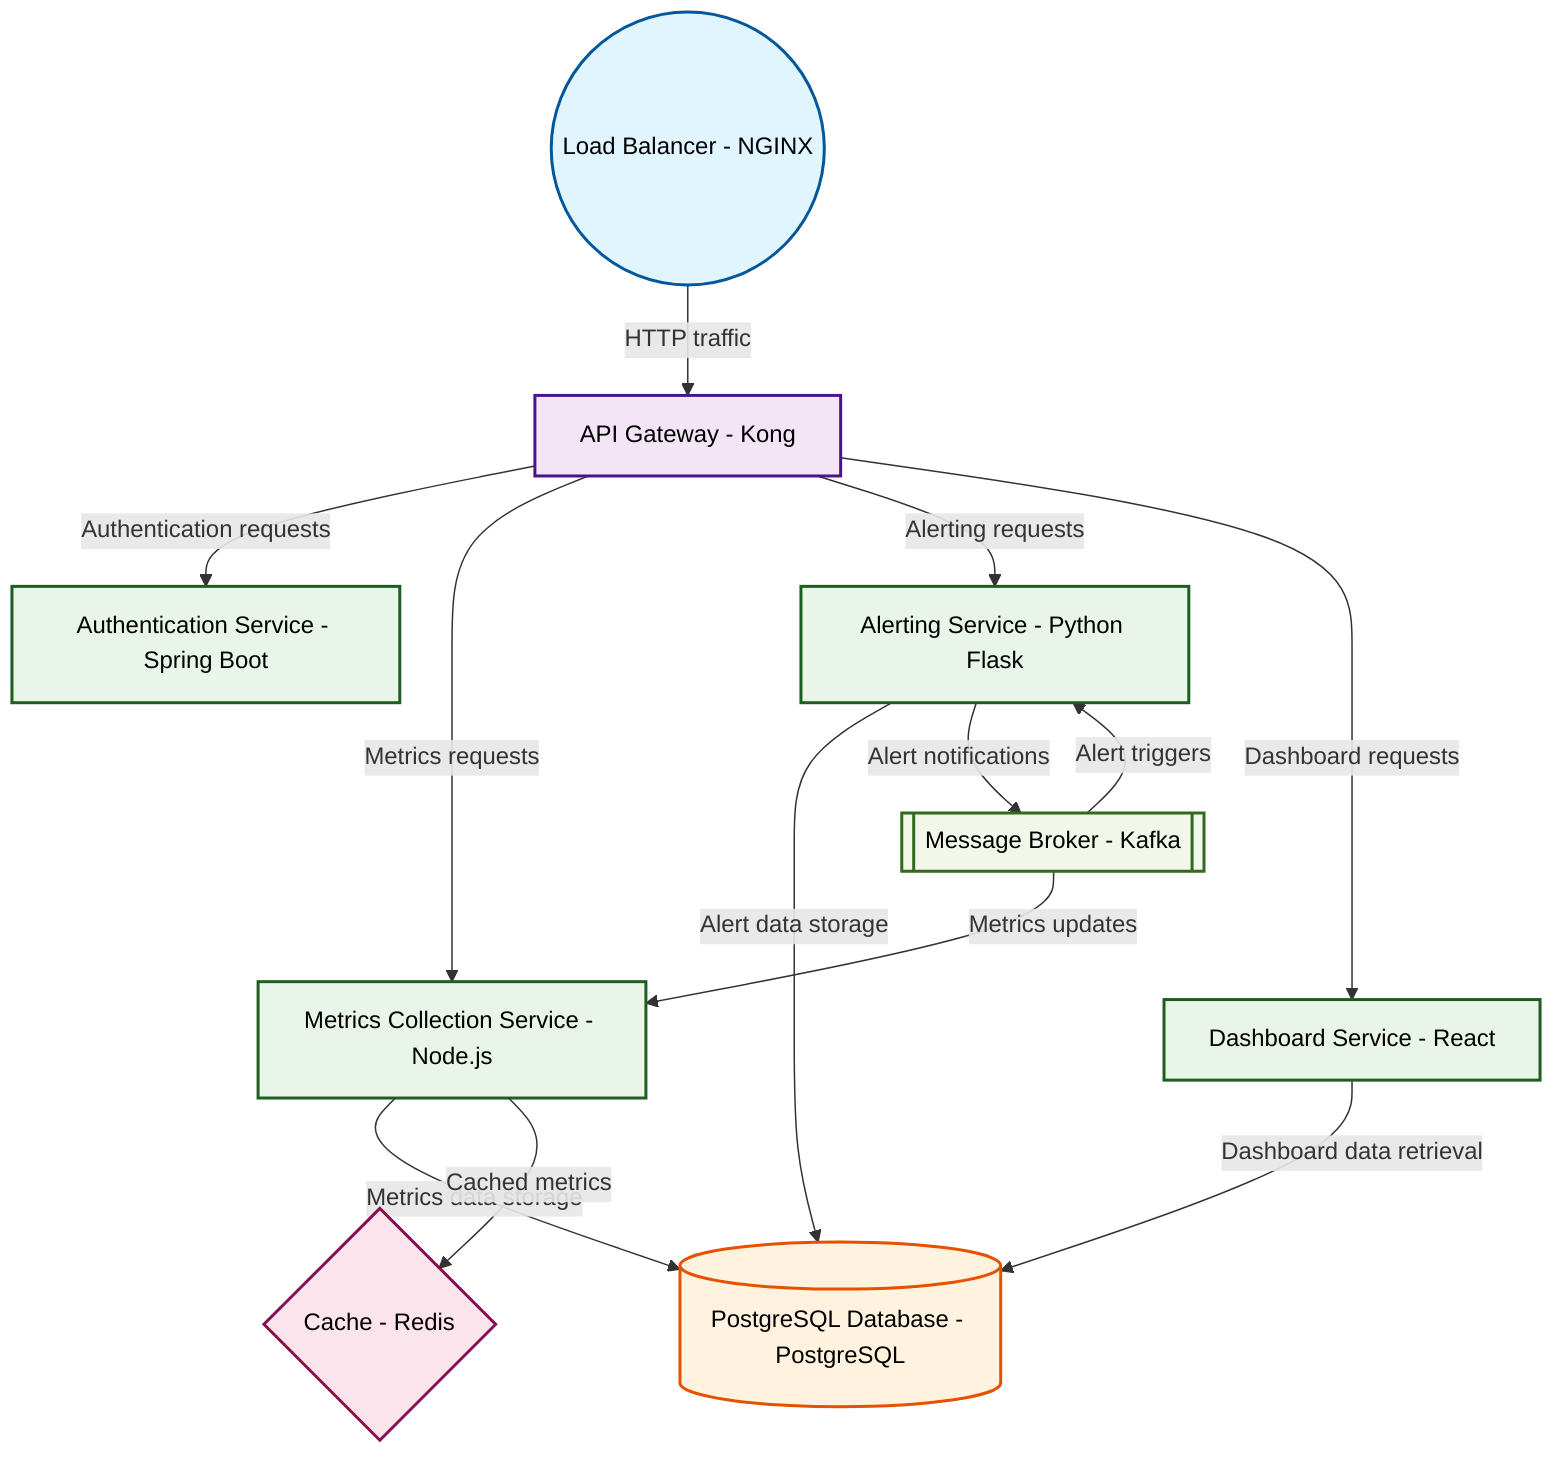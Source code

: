 graph TB

    %% Professional Software Architecture Styling
    classDef userInterface fill:#e1f5fe,stroke:#01579b,stroke-width:2px,color:#000
    classDef apiLayer fill:#f3e5f5,stroke:#4a148c,stroke-width:2px,color:#000
    classDef service fill:#e8f5e8,stroke:#1b5e20,stroke-width:2px,color:#000
    classDef database fill:#fff3e0,stroke:#e65100,stroke-width:2px,color:#000
    classDef cache fill:#fce4ec,stroke:#880e4f,stroke-width:2px,color:#000
    classDef external fill:#f1f8e9,stroke:#33691e,stroke-width:2px,color:#000

    lb1((Load Balancer - NGINX))
    api-gateway[API Gateway - Kong]
    auth-service[Authentication Service - Spring Boot]
    metrics-service[Metrics Collection Service - Node.js]
    alerting-service[Alerting Service - Python Flask]
    dashboard-service[Dashboard Service - React]
    database[(PostgreSQL Database - PostgreSQL)]
    cache{Cache - Redis}
    message-broker[[Message Broker - Kafka]]

    lb1 -->|HTTP traffic| api-gateway
    api-gateway -->|Authentication requests| auth-service
    api-gateway -->|Metrics requests| metrics-service
    api-gateway -->|Alerting requests| alerting-service
    api-gateway -->|Dashboard requests| dashboard-service
    metrics-service -->|Metrics data storage| database
    alerting-service -->|Alert data storage| database
    dashboard-service -->|Dashboard data retrieval| database
    metrics-service -->|Cached metrics| cache
    alerting-service -->|Alert notifications| message-broker
    message-broker -->|Metrics updates| metrics-service
    message-broker -->|Alert triggers| alerting-service

    class lb1 userInterface
    class api-gateway apiLayer
    class auth-service service
    class metrics-service service
    class alerting-service service
    class dashboard-service service
    class database database
    class cache cache
    class message-broker external